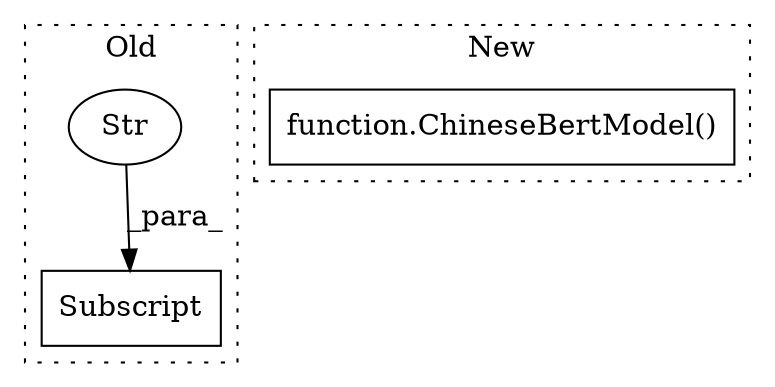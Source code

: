 digraph G {
subgraph cluster0 {
1 [label="Subscript" a="63" s="32234,0" l="37,0" shape="box"];
3 [label="Str" a="66" s="32258" l="12" shape="ellipse"];
label = "Old";
style="dotted";
}
subgraph cluster1 {
2 [label="function.ChineseBertModel()" a="75" s="31559,31582" l="17,1" shape="box"];
label = "New";
style="dotted";
}
3 -> 1 [label="_para_"];
}